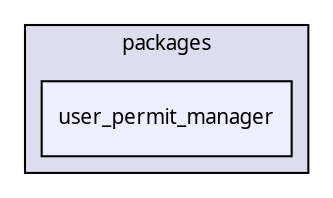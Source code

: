 digraph "packages/permit/packages/user_permit_manager/" {
  compound=true
  node [ fontsize="10", fontname="FreeSans.ttf"];
  edge [ labelfontsize="10", labelfontname="FreeSans.ttf"];
  subgraph clusterdir_ba817ab0780f95827f843ef49f61c250 {
    graph [ bgcolor="#ddddee", pencolor="black", label="packages" fontname="FreeSans.ttf", fontsize="10", URL="dir_ba817ab0780f95827f843ef49f61c250.html"]
  dir_95a311f0e10d35b26251f9ae99a1c828 [shape=box, label="user_permit_manager", style="filled", fillcolor="#eeeeff", pencolor="black", URL="dir_95a311f0e10d35b26251f9ae99a1c828.html"];
  }
}
